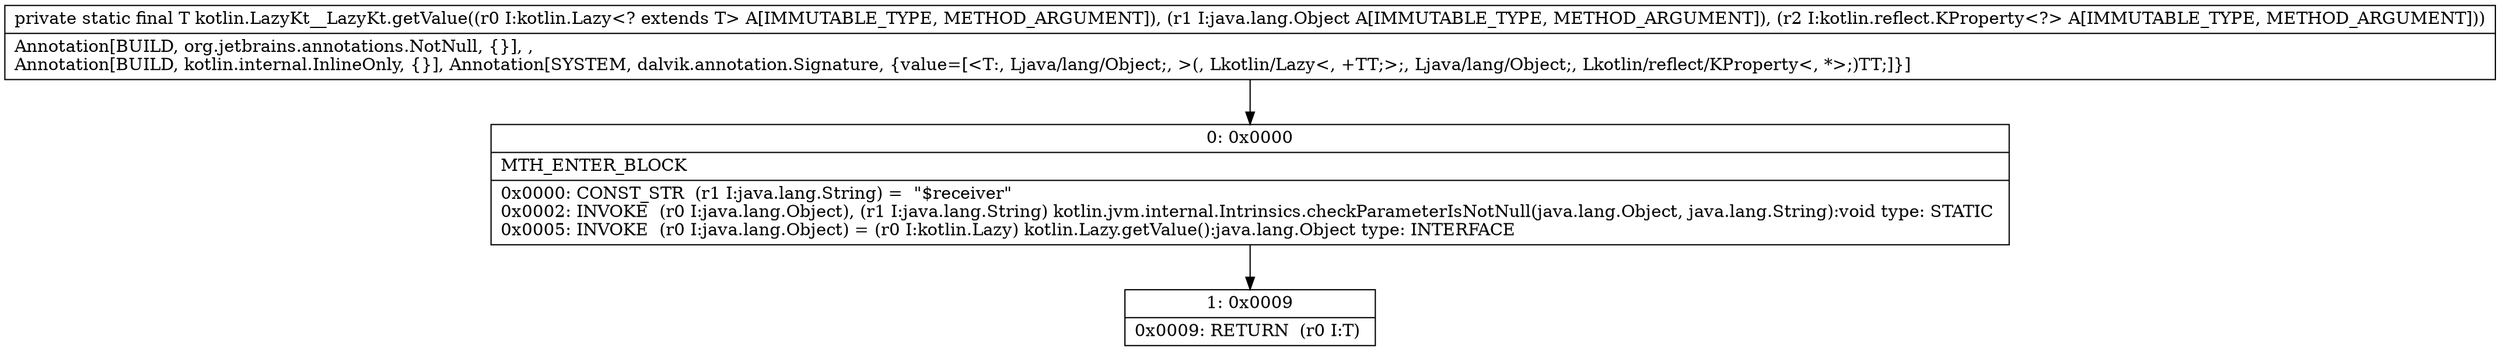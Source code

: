 digraph "CFG forkotlin.LazyKt__LazyKt.getValue(Lkotlin\/Lazy;Ljava\/lang\/Object;Lkotlin\/reflect\/KProperty;)Ljava\/lang\/Object;" {
Node_0 [shape=record,label="{0\:\ 0x0000|MTH_ENTER_BLOCK\l|0x0000: CONST_STR  (r1 I:java.lang.String) =  \"$receiver\" \l0x0002: INVOKE  (r0 I:java.lang.Object), (r1 I:java.lang.String) kotlin.jvm.internal.Intrinsics.checkParameterIsNotNull(java.lang.Object, java.lang.String):void type: STATIC \l0x0005: INVOKE  (r0 I:java.lang.Object) = (r0 I:kotlin.Lazy) kotlin.Lazy.getValue():java.lang.Object type: INTERFACE \l}"];
Node_1 [shape=record,label="{1\:\ 0x0009|0x0009: RETURN  (r0 I:T) \l}"];
MethodNode[shape=record,label="{private static final T kotlin.LazyKt__LazyKt.getValue((r0 I:kotlin.Lazy\<? extends T\> A[IMMUTABLE_TYPE, METHOD_ARGUMENT]), (r1 I:java.lang.Object A[IMMUTABLE_TYPE, METHOD_ARGUMENT]), (r2 I:kotlin.reflect.KProperty\<?\> A[IMMUTABLE_TYPE, METHOD_ARGUMENT]))  | Annotation[BUILD, org.jetbrains.annotations.NotNull, \{\}], , \lAnnotation[BUILD, kotlin.internal.InlineOnly, \{\}], Annotation[SYSTEM, dalvik.annotation.Signature, \{value=[\<T:, Ljava\/lang\/Object;, \>(, Lkotlin\/Lazy\<, +TT;\>;, Ljava\/lang\/Object;, Lkotlin\/reflect\/KProperty\<, *\>;)TT;]\}]\l}"];
MethodNode -> Node_0;
Node_0 -> Node_1;
}


